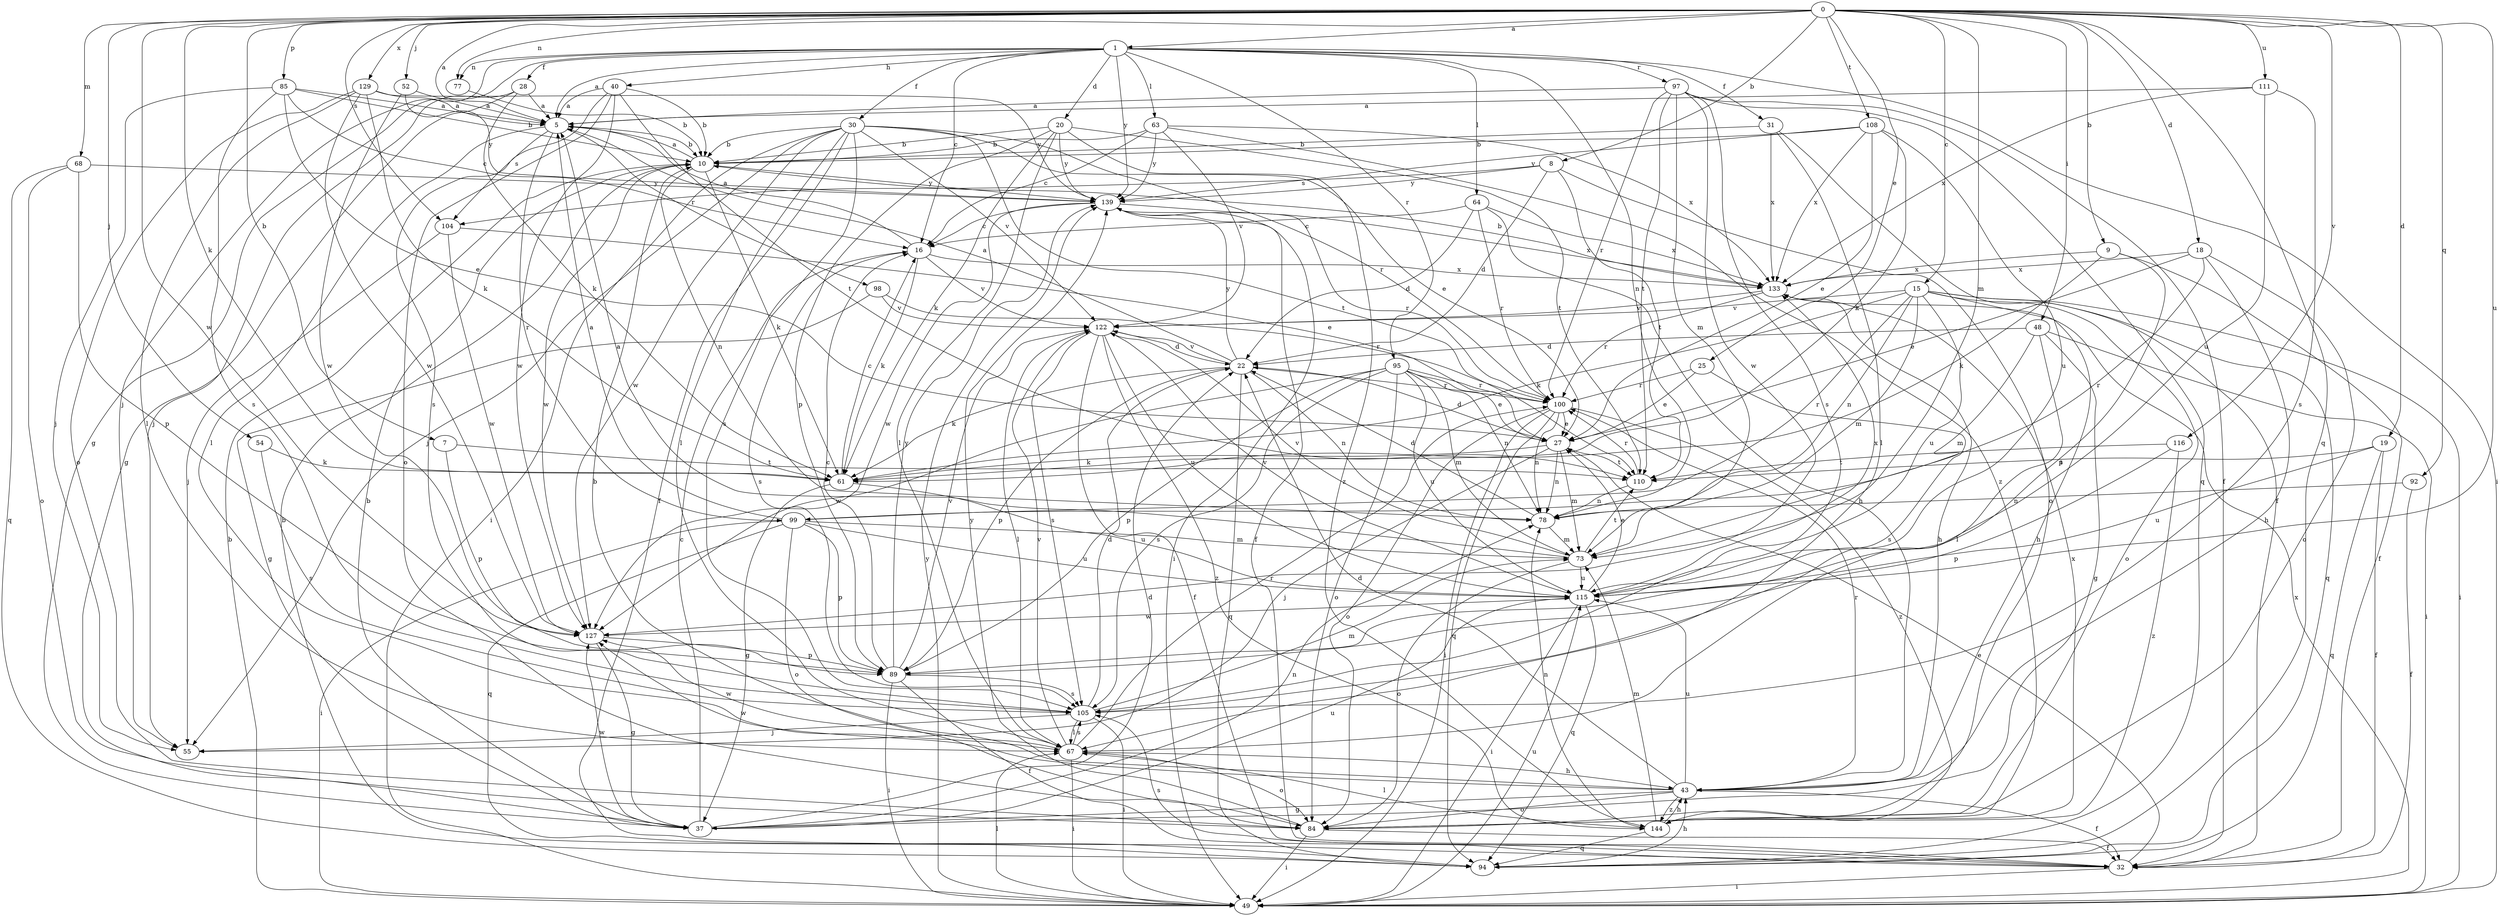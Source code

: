 strict digraph  {
0;
1;
5;
7;
8;
9;
10;
15;
16;
18;
19;
20;
22;
25;
27;
28;
30;
31;
32;
37;
40;
43;
48;
49;
52;
54;
55;
61;
63;
64;
67;
68;
73;
77;
78;
84;
85;
89;
92;
94;
95;
97;
98;
99;
100;
104;
105;
108;
110;
111;
115;
116;
122;
127;
129;
133;
139;
144;
0 -> 1  [label=a];
0 -> 5  [label=a];
0 -> 7  [label=b];
0 -> 8  [label=b];
0 -> 9  [label=b];
0 -> 15  [label=c];
0 -> 18  [label=d];
0 -> 19  [label=d];
0 -> 25  [label=e];
0 -> 48  [label=i];
0 -> 52  [label=j];
0 -> 54  [label=j];
0 -> 61  [label=k];
0 -> 68  [label=m];
0 -> 73  [label=m];
0 -> 77  [label=n];
0 -> 85  [label=p];
0 -> 92  [label=q];
0 -> 94  [label=q];
0 -> 104  [label=s];
0 -> 108  [label=t];
0 -> 111  [label=u];
0 -> 115  [label=u];
0 -> 116  [label=v];
0 -> 127  [label=w];
0 -> 129  [label=x];
1 -> 5  [label=a];
1 -> 16  [label=c];
1 -> 20  [label=d];
1 -> 28  [label=f];
1 -> 30  [label=f];
1 -> 31  [label=f];
1 -> 37  [label=g];
1 -> 40  [label=h];
1 -> 49  [label=i];
1 -> 55  [label=j];
1 -> 63  [label=l];
1 -> 64  [label=l];
1 -> 77  [label=n];
1 -> 78  [label=n];
1 -> 95  [label=r];
1 -> 97  [label=r];
1 -> 139  [label=y];
5 -> 10  [label=b];
5 -> 67  [label=l];
5 -> 98  [label=r];
5 -> 99  [label=r];
5 -> 104  [label=s];
7 -> 89  [label=p];
7 -> 110  [label=t];
8 -> 22  [label=d];
8 -> 84  [label=o];
8 -> 104  [label=s];
8 -> 110  [label=t];
8 -> 139  [label=y];
9 -> 32  [label=f];
9 -> 61  [label=k];
9 -> 89  [label=p];
9 -> 133  [label=x];
10 -> 5  [label=a];
10 -> 61  [label=k];
10 -> 78  [label=n];
10 -> 127  [label=w];
10 -> 139  [label=y];
15 -> 43  [label=h];
15 -> 49  [label=i];
15 -> 61  [label=k];
15 -> 73  [label=m];
15 -> 78  [label=n];
15 -> 84  [label=o];
15 -> 94  [label=q];
15 -> 99  [label=r];
15 -> 115  [label=u];
15 -> 122  [label=v];
16 -> 5  [label=a];
16 -> 61  [label=k];
16 -> 105  [label=s];
16 -> 122  [label=v];
16 -> 133  [label=x];
18 -> 27  [label=e];
18 -> 43  [label=h];
18 -> 84  [label=o];
18 -> 99  [label=r];
18 -> 133  [label=x];
19 -> 32  [label=f];
19 -> 94  [label=q];
19 -> 110  [label=t];
19 -> 115  [label=u];
20 -> 10  [label=b];
20 -> 61  [label=k];
20 -> 67  [label=l];
20 -> 89  [label=p];
20 -> 110  [label=t];
20 -> 139  [label=y];
20 -> 144  [label=z];
22 -> 5  [label=a];
22 -> 61  [label=k];
22 -> 78  [label=n];
22 -> 89  [label=p];
22 -> 94  [label=q];
22 -> 100  [label=r];
22 -> 122  [label=v];
22 -> 139  [label=y];
25 -> 27  [label=e];
25 -> 100  [label=r];
25 -> 105  [label=s];
27 -> 22  [label=d];
27 -> 55  [label=j];
27 -> 61  [label=k];
27 -> 73  [label=m];
27 -> 78  [label=n];
27 -> 110  [label=t];
28 -> 5  [label=a];
28 -> 37  [label=g];
28 -> 55  [label=j];
28 -> 61  [label=k];
30 -> 10  [label=b];
30 -> 27  [label=e];
30 -> 32  [label=f];
30 -> 49  [label=i];
30 -> 55  [label=j];
30 -> 67  [label=l];
30 -> 100  [label=r];
30 -> 105  [label=s];
30 -> 110  [label=t];
30 -> 122  [label=v];
30 -> 127  [label=w];
31 -> 10  [label=b];
31 -> 32  [label=f];
31 -> 67  [label=l];
31 -> 133  [label=x];
32 -> 27  [label=e];
32 -> 49  [label=i];
32 -> 105  [label=s];
37 -> 10  [label=b];
37 -> 16  [label=c];
37 -> 22  [label=d];
37 -> 78  [label=n];
37 -> 115  [label=u];
37 -> 127  [label=w];
40 -> 5  [label=a];
40 -> 10  [label=b];
40 -> 84  [label=o];
40 -> 105  [label=s];
40 -> 110  [label=t];
40 -> 127  [label=w];
43 -> 10  [label=b];
43 -> 22  [label=d];
43 -> 32  [label=f];
43 -> 37  [label=g];
43 -> 84  [label=o];
43 -> 100  [label=r];
43 -> 115  [label=u];
43 -> 127  [label=w];
43 -> 144  [label=z];
48 -> 22  [label=d];
48 -> 37  [label=g];
48 -> 49  [label=i];
48 -> 67  [label=l];
48 -> 73  [label=m];
49 -> 10  [label=b];
49 -> 67  [label=l];
49 -> 115  [label=u];
49 -> 133  [label=x];
49 -> 139  [label=y];
52 -> 5  [label=a];
52 -> 127  [label=w];
52 -> 139  [label=y];
54 -> 61  [label=k];
54 -> 105  [label=s];
61 -> 16  [label=c];
61 -> 37  [label=g];
61 -> 115  [label=u];
63 -> 10  [label=b];
63 -> 16  [label=c];
63 -> 122  [label=v];
63 -> 133  [label=x];
63 -> 139  [label=y];
63 -> 144  [label=z];
64 -> 16  [label=c];
64 -> 22  [label=d];
64 -> 43  [label=h];
64 -> 100  [label=r];
64 -> 133  [label=x];
67 -> 43  [label=h];
67 -> 49  [label=i];
67 -> 84  [label=o];
67 -> 100  [label=r];
67 -> 105  [label=s];
67 -> 122  [label=v];
67 -> 127  [label=w];
68 -> 84  [label=o];
68 -> 89  [label=p];
68 -> 94  [label=q];
68 -> 139  [label=y];
73 -> 5  [label=a];
73 -> 84  [label=o];
73 -> 110  [label=t];
73 -> 115  [label=u];
73 -> 122  [label=v];
77 -> 10  [label=b];
78 -> 22  [label=d];
78 -> 73  [label=m];
84 -> 32  [label=f];
84 -> 49  [label=i];
84 -> 139  [label=y];
85 -> 5  [label=a];
85 -> 10  [label=b];
85 -> 16  [label=c];
85 -> 27  [label=e];
85 -> 55  [label=j];
85 -> 105  [label=s];
89 -> 16  [label=c];
89 -> 32  [label=f];
89 -> 49  [label=i];
89 -> 105  [label=s];
89 -> 122  [label=v];
89 -> 139  [label=y];
92 -> 32  [label=f];
92 -> 78  [label=n];
94 -> 10  [label=b];
94 -> 43  [label=h];
95 -> 27  [label=e];
95 -> 73  [label=m];
95 -> 78  [label=n];
95 -> 84  [label=o];
95 -> 89  [label=p];
95 -> 100  [label=r];
95 -> 105  [label=s];
95 -> 115  [label=u];
95 -> 127  [label=w];
97 -> 5  [label=a];
97 -> 32  [label=f];
97 -> 73  [label=m];
97 -> 94  [label=q];
97 -> 100  [label=r];
97 -> 105  [label=s];
97 -> 110  [label=t];
97 -> 127  [label=w];
98 -> 37  [label=g];
98 -> 100  [label=r];
98 -> 122  [label=v];
99 -> 5  [label=a];
99 -> 49  [label=i];
99 -> 73  [label=m];
99 -> 84  [label=o];
99 -> 89  [label=p];
99 -> 94  [label=q];
99 -> 115  [label=u];
100 -> 27  [label=e];
100 -> 49  [label=i];
100 -> 78  [label=n];
100 -> 84  [label=o];
100 -> 94  [label=q];
100 -> 144  [label=z];
104 -> 27  [label=e];
104 -> 55  [label=j];
104 -> 127  [label=w];
105 -> 22  [label=d];
105 -> 49  [label=i];
105 -> 55  [label=j];
105 -> 67  [label=l];
105 -> 73  [label=m];
108 -> 10  [label=b];
108 -> 27  [label=e];
108 -> 61  [label=k];
108 -> 115  [label=u];
108 -> 133  [label=x];
108 -> 139  [label=y];
110 -> 78  [label=n];
110 -> 100  [label=r];
111 -> 5  [label=a];
111 -> 105  [label=s];
111 -> 115  [label=u];
111 -> 133  [label=x];
115 -> 27  [label=e];
115 -> 49  [label=i];
115 -> 94  [label=q];
115 -> 122  [label=v];
115 -> 127  [label=w];
115 -> 133  [label=x];
116 -> 89  [label=p];
116 -> 110  [label=t];
116 -> 144  [label=z];
122 -> 22  [label=d];
122 -> 32  [label=f];
122 -> 67  [label=l];
122 -> 105  [label=s];
122 -> 115  [label=u];
122 -> 144  [label=z];
127 -> 37  [label=g];
127 -> 89  [label=p];
129 -> 5  [label=a];
129 -> 61  [label=k];
129 -> 67  [label=l];
129 -> 84  [label=o];
129 -> 127  [label=w];
129 -> 139  [label=y];
133 -> 10  [label=b];
133 -> 43  [label=h];
133 -> 100  [label=r];
133 -> 122  [label=v];
139 -> 16  [label=c];
139 -> 32  [label=f];
139 -> 49  [label=i];
139 -> 100  [label=r];
139 -> 127  [label=w];
139 -> 133  [label=x];
144 -> 43  [label=h];
144 -> 67  [label=l];
144 -> 73  [label=m];
144 -> 78  [label=n];
144 -> 94  [label=q];
144 -> 133  [label=x];
}
